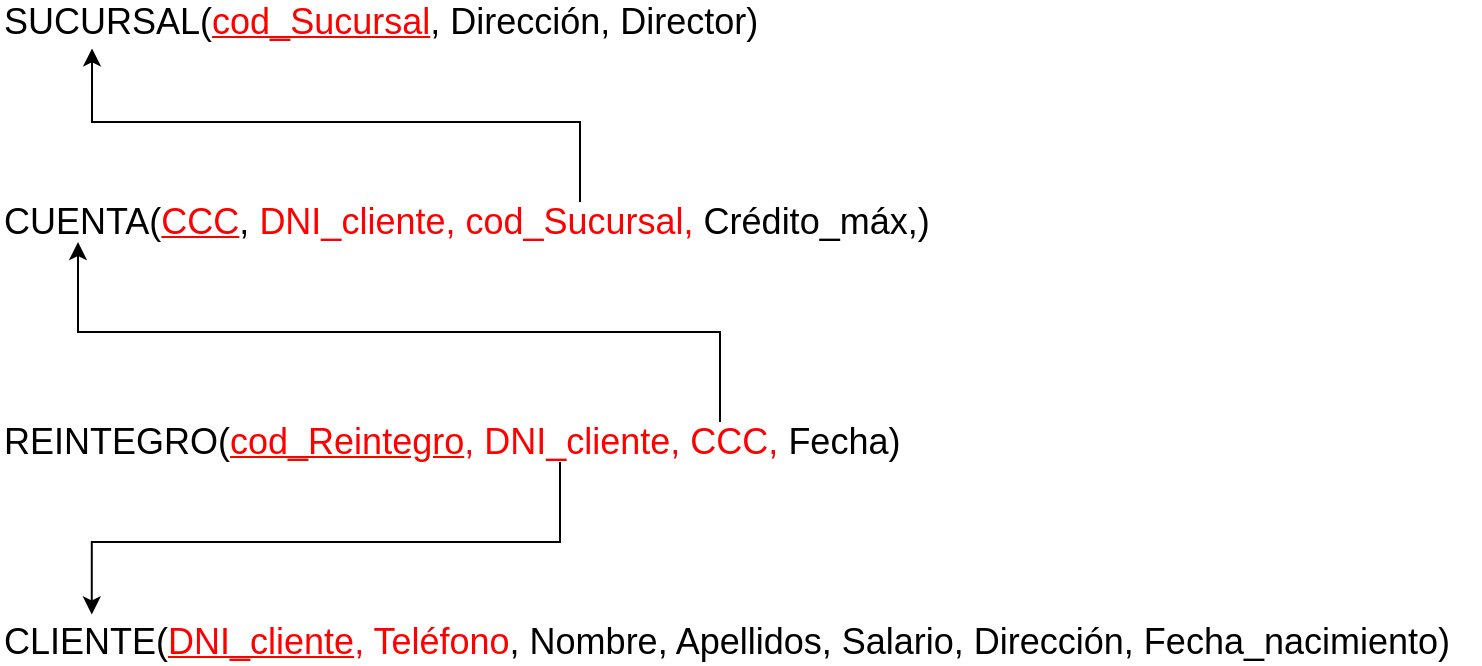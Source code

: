 <mxfile version="14.5.1" type="device"><diagram id="M_8GpI33B8NxswZ8rRpU" name="Página-1"><mxGraphModel dx="1422" dy="814" grid="1" gridSize="10" guides="1" tooltips="1" connect="1" arrows="1" fold="1" page="1" pageScale="1" pageWidth="1000" pageHeight="600" math="0" shadow="0"><root><mxCell id="0"/><mxCell id="1" parent="0"/><mxCell id="t-lkCgRzIDuScPSlJtlC-14" style="edgeStyle=orthogonalEdgeStyle;rounded=0;orthogonalLoop=1;jettySize=auto;html=1;entryX=0.118;entryY=1.16;entryDx=0;entryDy=0;entryPerimeter=0;" parent="1" source="t-lkCgRzIDuScPSlJtlC-1" target="t-lkCgRzIDuScPSlJtlC-5" edge="1"><mxGeometry relative="1" as="geometry"><Array as="points"><mxPoint x="490" y="210"/><mxPoint x="246" y="210"/></Array></mxGeometry></mxCell><mxCell id="t-lkCgRzIDuScPSlJtlC-1" value="&lt;font style=&quot;font-size: 18px&quot;&gt;CUENTA(&lt;font color=&quot;#ff0000&quot;&gt;&lt;u&gt;CCC&lt;/u&gt;&lt;/font&gt;, &lt;font color=&quot;#ff0000&quot;&gt;DNI_cliente,&amp;nbsp;cod_Sucursal,&lt;/font&gt; Crédito_máx,)&lt;/font&gt;" style="text;html=1;align=left;verticalAlign=middle;resizable=0;points=[];autosize=1;" parent="1" vertex="1"><mxGeometry x="200" y="250" width="480" height="20" as="geometry"/></mxCell><mxCell id="t-lkCgRzIDuScPSlJtlC-5" value="&lt;font style=&quot;font-size: 18px&quot;&gt;SUCURSAL(&lt;font color=&quot;#ff0000&quot;&gt;&lt;u&gt;cod_Sucursal&lt;/u&gt;&lt;/font&gt;, Dirección, Director)&lt;/font&gt;" style="text;html=1;align=left;verticalAlign=middle;resizable=0;points=[];autosize=1;" parent="1" vertex="1"><mxGeometry x="200" y="150" width="390" height="20" as="geometry"/></mxCell><mxCell id="t-lkCgRzIDuScPSlJtlC-6" value="&lt;font style=&quot;font-size: 18px&quot;&gt;CLIENTE(&lt;font color=&quot;#ff0000&quot;&gt;&lt;u&gt;DNI_cliente&lt;/u&gt;&lt;/font&gt;&lt;font color=&quot;#ff0000&quot;&gt;, Teléfono&lt;/font&gt;, Nombre, Apellidos, Salario, Dirección, Fecha_nacimiento)&lt;/font&gt;" style="text;html=1;align=left;verticalAlign=middle;resizable=0;points=[];autosize=1;" parent="1" vertex="1"><mxGeometry x="200" y="460" width="740" height="20" as="geometry"/></mxCell><mxCell id="t-lkCgRzIDuScPSlJtlC-12" style="edgeStyle=orthogonalEdgeStyle;rounded=0;orthogonalLoop=1;jettySize=auto;html=1;entryX=0.062;entryY=-0.188;entryDx=0;entryDy=0;entryPerimeter=0;" parent="1" source="t-lkCgRzIDuScPSlJtlC-10" target="t-lkCgRzIDuScPSlJtlC-6" edge="1"><mxGeometry relative="1" as="geometry"><Array as="points"><mxPoint x="480" y="420"/><mxPoint x="246" y="420"/></Array></mxGeometry></mxCell><mxCell id="t-lkCgRzIDuScPSlJtlC-13" style="edgeStyle=orthogonalEdgeStyle;rounded=0;orthogonalLoop=1;jettySize=auto;html=1;" parent="1" source="t-lkCgRzIDuScPSlJtlC-10" target="t-lkCgRzIDuScPSlJtlC-1" edge="1"><mxGeometry relative="1" as="geometry"><Array as="points"><mxPoint x="560" y="315"/><mxPoint x="239" y="315"/></Array></mxGeometry></mxCell><mxCell id="t-lkCgRzIDuScPSlJtlC-10" value="&lt;font style=&quot;font-size: 18px&quot;&gt;REINTEGRO(&lt;font color=&quot;#ff0000&quot;&gt;&lt;u&gt;cod_Reintegro&lt;/u&gt;,&amp;nbsp;&lt;/font&gt;&lt;font color=&quot;#ff0000&quot;&gt;DNI_cliente,&amp;nbsp;CCC&lt;/font&gt;&lt;span style=&quot;color: rgb(255 , 0 , 0)&quot;&gt;,&lt;/span&gt;&amp;nbsp;Fecha)&lt;/font&gt;" style="text;html=1;align=left;verticalAlign=middle;resizable=0;points=[];autosize=1;" parent="1" vertex="1"><mxGeometry x="200" y="360" width="460" height="20" as="geometry"/></mxCell></root></mxGraphModel></diagram></mxfile>
